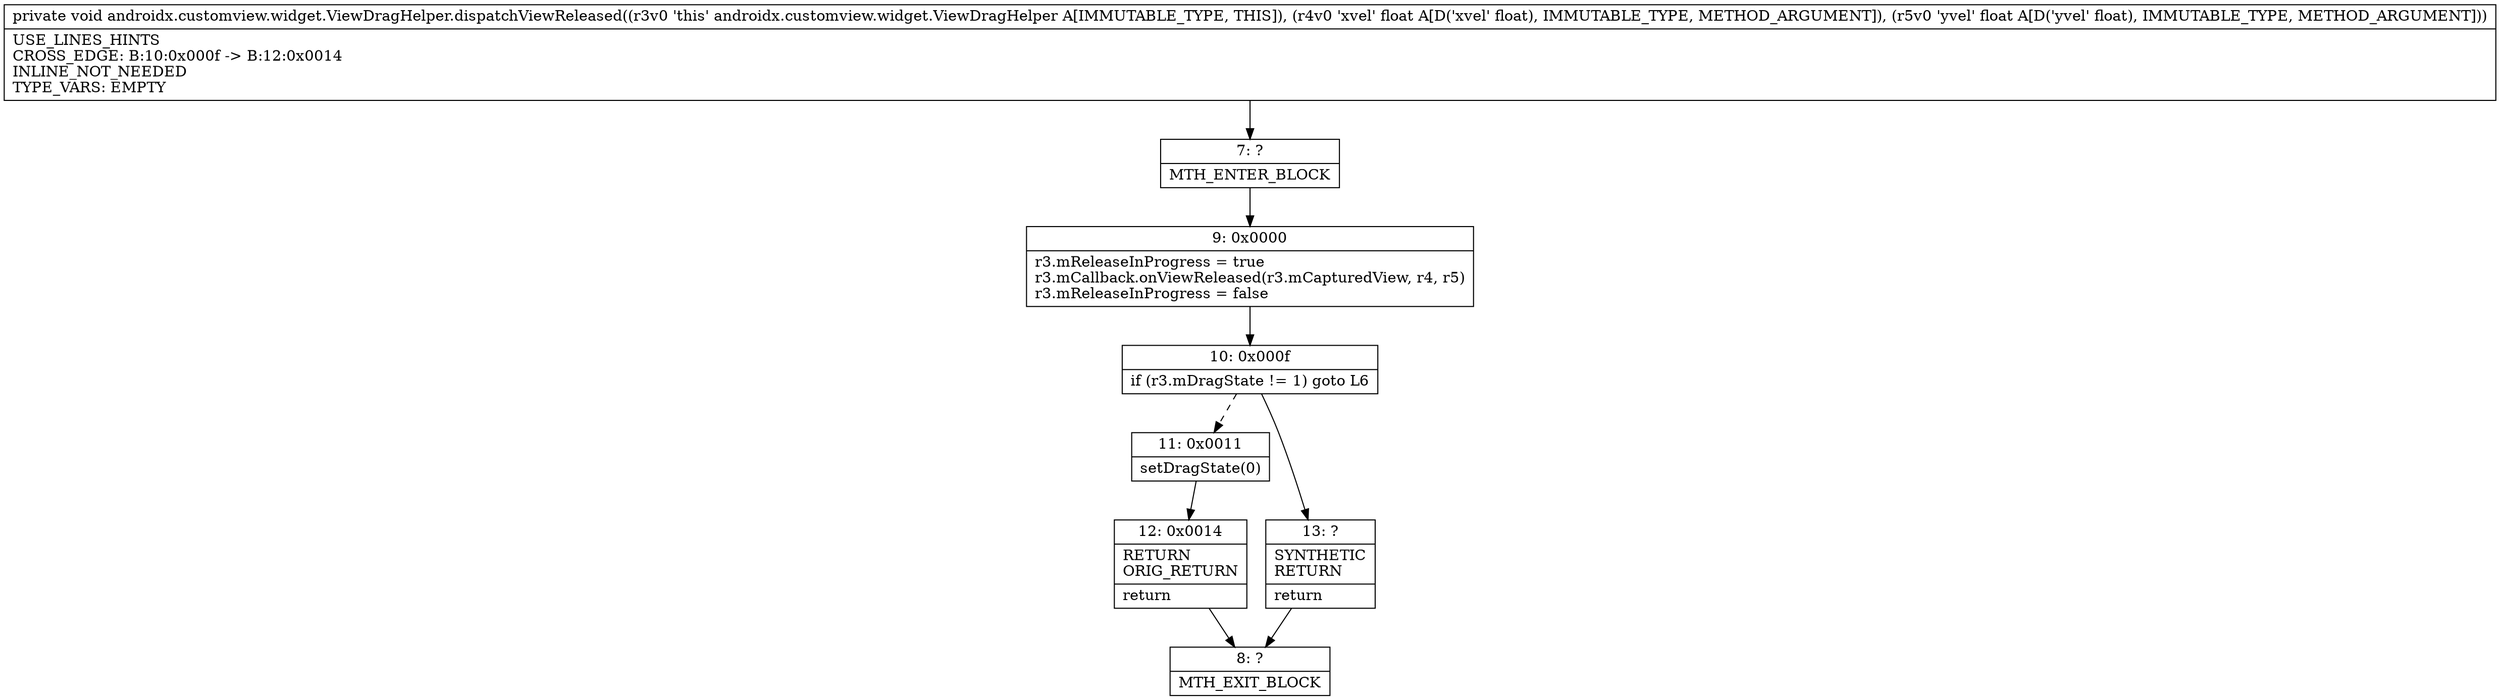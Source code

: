 digraph "CFG forandroidx.customview.widget.ViewDragHelper.dispatchViewReleased(FF)V" {
Node_7 [shape=record,label="{7\:\ ?|MTH_ENTER_BLOCK\l}"];
Node_9 [shape=record,label="{9\:\ 0x0000|r3.mReleaseInProgress = true\lr3.mCallback.onViewReleased(r3.mCapturedView, r4, r5)\lr3.mReleaseInProgress = false\l}"];
Node_10 [shape=record,label="{10\:\ 0x000f|if (r3.mDragState != 1) goto L6\l}"];
Node_11 [shape=record,label="{11\:\ 0x0011|setDragState(0)\l}"];
Node_12 [shape=record,label="{12\:\ 0x0014|RETURN\lORIG_RETURN\l|return\l}"];
Node_8 [shape=record,label="{8\:\ ?|MTH_EXIT_BLOCK\l}"];
Node_13 [shape=record,label="{13\:\ ?|SYNTHETIC\lRETURN\l|return\l}"];
MethodNode[shape=record,label="{private void androidx.customview.widget.ViewDragHelper.dispatchViewReleased((r3v0 'this' androidx.customview.widget.ViewDragHelper A[IMMUTABLE_TYPE, THIS]), (r4v0 'xvel' float A[D('xvel' float), IMMUTABLE_TYPE, METHOD_ARGUMENT]), (r5v0 'yvel' float A[D('yvel' float), IMMUTABLE_TYPE, METHOD_ARGUMENT]))  | USE_LINES_HINTS\lCROSS_EDGE: B:10:0x000f \-\> B:12:0x0014\lINLINE_NOT_NEEDED\lTYPE_VARS: EMPTY\l}"];
MethodNode -> Node_7;Node_7 -> Node_9;
Node_9 -> Node_10;
Node_10 -> Node_11[style=dashed];
Node_10 -> Node_13;
Node_11 -> Node_12;
Node_12 -> Node_8;
Node_13 -> Node_8;
}

